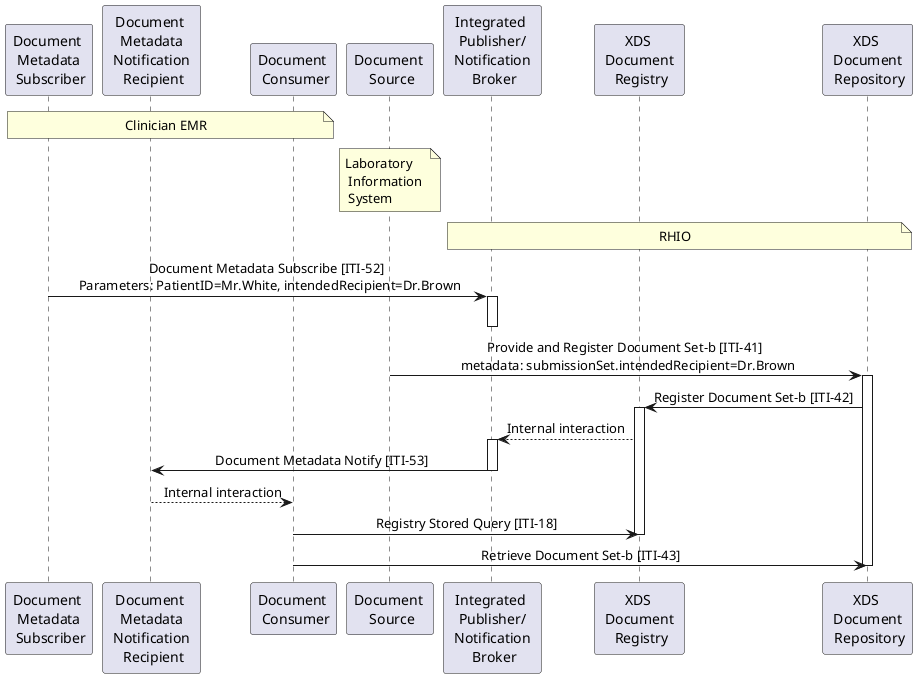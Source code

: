 @startuml
participant "Document \n Metadata \n Subscriber" as subscriber
participant "Document \n Metadata \n Notification \n Recipient" as recipient
participant "Document \n Consumer" as consumer
participant "Document \n Source" as source
participant "Integrated \n Publisher/ \n Notification \n Broker" as notificationbroker
participant "XDS \n Document \n Registry" as registry
participant "XDS \n Document \n Repository" as repository
note over subscriber, consumer: Clinician EMR
note over source: Laboratory \n Information \n System
note over notificationbroker, repository: RHIO
skinparam SequenceMessageAlign center
subscriber->notificationbroker++:Document Metadata Subscribe [ITI-52] \n Parameters: PatientID=Mr.White, intendedRecipient=Dr.Brown
deactivate notificationbroker
skinparam SequenceMessageAlign center
source->repository++:Provide and Register Document Set-b [ITI-41] \n metadata: submissionSet.intendedRecipient=Dr.Brown
repository->registry++:Register Document Set-b [ITI-42]
registry-->notificationbroker++:Internal interaction
notificationbroker->recipient:Document Metadata Notify [ITI-53]
deactivate notificationbroker
recipient-->consumer:Internal interaction
consumer->registry:Registry Stored Query [ITI-18]
deactivate registry
consumer->repository: Retrieve Document Set-b [ITI-43]
deactivate repository
deactivate recipient
deactivate consumer
@enduml